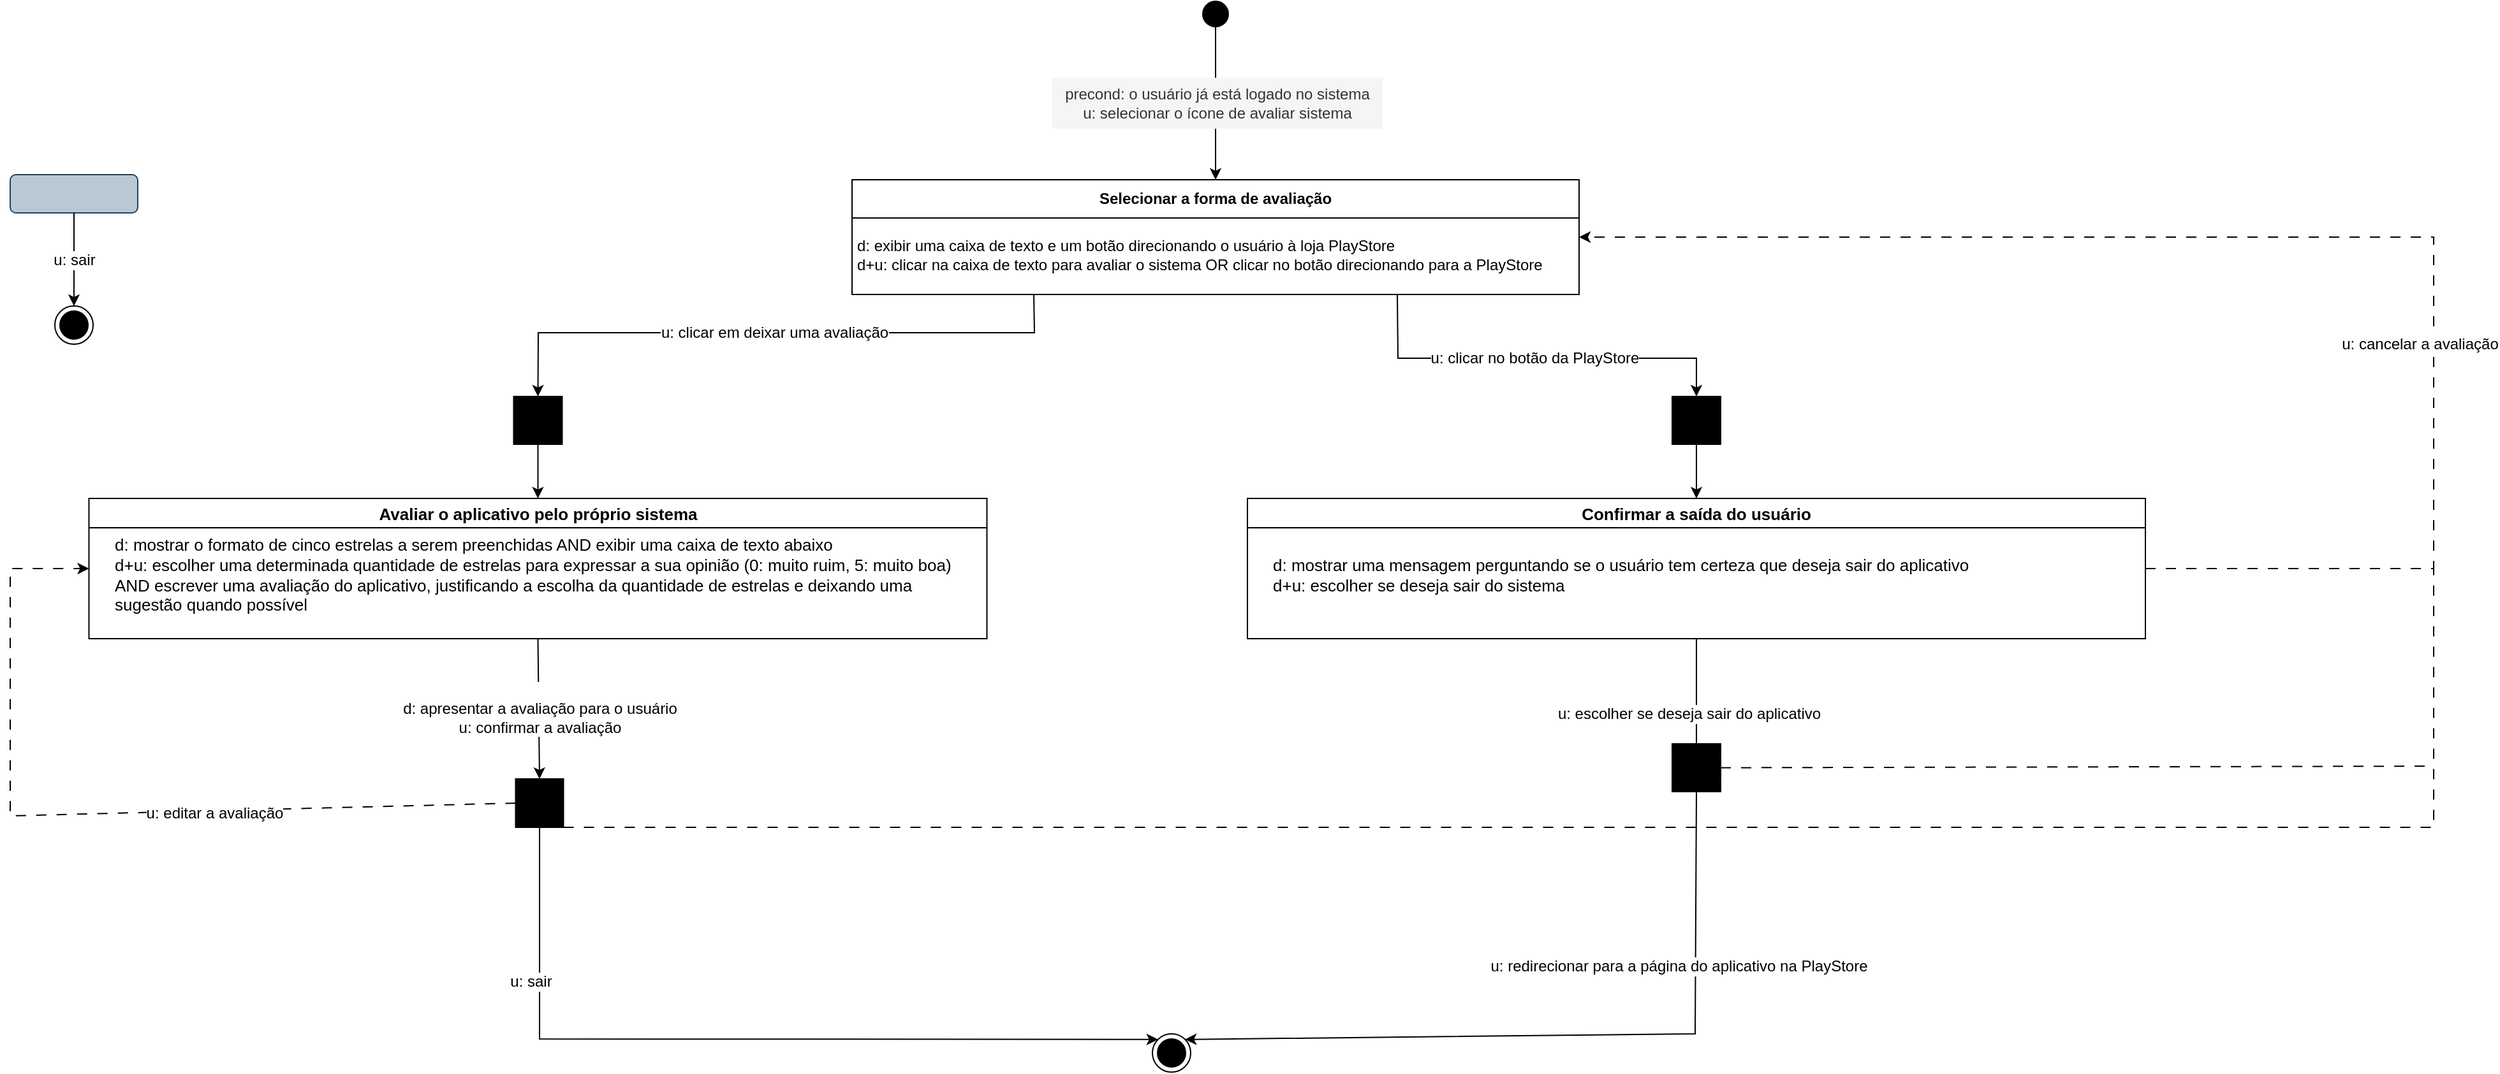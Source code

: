 <mxfile version="25.0.1">
  <diagram name="Página-1" id="4fPj8FKTWWKvgSlPfXeu">
    <mxGraphModel dx="582" dy="2244" grid="1" gridSize="10" guides="1" tooltips="1" connect="1" arrows="1" fold="1" page="1" pageScale="1" pageWidth="827" pageHeight="1169" math="0" shadow="0">
      <root>
        <mxCell id="0" />
        <mxCell id="1" parent="0" />
        <mxCell id="tzBEl5uezkZAkphJzdvv-1" value="&lt;span style=&quot;font-size: 13px;&quot;&gt;Avaliar o aplicativo pelo próprio sistema&lt;/span&gt;" style="swimlane;whiteSpace=wrap;html=1;" parent="1" vertex="1">
          <mxGeometry x="71.74" y="250" width="704" height="110" as="geometry" />
        </mxCell>
        <mxCell id="tzBEl5uezkZAkphJzdvv-2" value="&lt;div&gt;&lt;font style=&quot;font-size: 13px;&quot;&gt;d: mostrar o formato de cinco estrelas a serem preenchidas AND exibir uma caixa de texto abaixo&lt;/font&gt;&lt;/div&gt;&lt;font style=&quot;font-size: 13px;&quot;&gt;d+u: escolher uma determinada quantidade de estrelas para expressar a sua opinião (0: muito ruim, 5: muito boa)&lt;/font&gt;&lt;div&gt;&lt;font style=&quot;font-size: 13px;&quot;&gt;AND escrever uma avaliação do aplicativo, justificando a escolha da quantidade de estrelas e deixando uma&amp;nbsp;&lt;/font&gt;&lt;/div&gt;&lt;div&gt;&lt;font style=&quot;font-size: 13px;&quot;&gt;sugestão quando possível&lt;/font&gt;&lt;/div&gt;" style="text;html=1;align=left;verticalAlign=middle;resizable=0;points=[];autosize=1;strokeColor=none;fillColor=none;rotation=0;" parent="tzBEl5uezkZAkphJzdvv-1" vertex="1">
          <mxGeometry x="18" y="20" width="680" height="80" as="geometry" />
        </mxCell>
        <mxCell id="tzBEl5uezkZAkphJzdvv-5" value="" style="ellipse;whiteSpace=wrap;html=1;aspect=fixed;fillColor=#000000;" parent="1" vertex="1">
          <mxGeometry x="945" y="-140" width="20" height="20" as="geometry" />
        </mxCell>
        <mxCell id="tzBEl5uezkZAkphJzdvv-84" value="" style="whiteSpace=wrap;html=1;fontStyle=1;startSize=23;fillColor=#000000;direction=south;" parent="1" vertex="1">
          <mxGeometry x="406.25" y="470" width="37.5" height="38" as="geometry" />
        </mxCell>
        <mxCell id="tzBEl5uezkZAkphJzdvv-92" value="" style="endArrow=classic;html=1;rounded=0;exitX=0.5;exitY=1;exitDx=0;exitDy=0;entryX=0;entryY=0.5;entryDx=0;entryDy=0;" parent="1" source="tzBEl5uezkZAkphJzdvv-1" target="tzBEl5uezkZAkphJzdvv-84" edge="1">
          <mxGeometry relative="1" as="geometry">
            <mxPoint x="423.995" y="600" as="sourcePoint" />
            <mxPoint x="330" y="540" as="targetPoint" />
          </mxGeometry>
        </mxCell>
        <mxCell id="tzBEl5uezkZAkphJzdvv-93" value="&lt;div&gt;&lt;br&gt;&lt;/div&gt;&lt;div&gt;&lt;div&gt;d: apresentar a avaliação para o usuário&lt;/div&gt;u: confirmar a avaliação&lt;/div&gt;" style="edgeLabel;resizable=0;html=1;;align=center;verticalAlign=middle;fontSize=12;" parent="tzBEl5uezkZAkphJzdvv-92" connectable="0" vertex="1">
          <mxGeometry relative="1" as="geometry" />
        </mxCell>
        <mxCell id="tzBEl5uezkZAkphJzdvv-101" value="" style="ellipse;html=1;shape=endState;fillColor=#000000;strokeColor=#000000;" parent="1" vertex="1">
          <mxGeometry x="905.5" y="670" width="30" height="30" as="geometry" />
        </mxCell>
        <mxCell id="tzBEl5uezkZAkphJzdvv-102" value="" style="endArrow=classic;html=1;rounded=0;exitX=1;exitY=0.5;exitDx=0;exitDy=0;entryX=0;entryY=0;entryDx=0;entryDy=0;" parent="1" source="tzBEl5uezkZAkphJzdvv-84" target="tzBEl5uezkZAkphJzdvv-101" edge="1">
          <mxGeometry relative="1" as="geometry">
            <mxPoint x="420" y="790" as="sourcePoint" />
            <mxPoint x="520" y="790" as="targetPoint" />
            <Array as="points">
              <mxPoint x="425" y="674" />
            </Array>
          </mxGeometry>
        </mxCell>
        <mxCell id="tzBEl5uezkZAkphJzdvv-103" value="u: sair" style="edgeLabel;resizable=0;html=1;;align=center;verticalAlign=middle;fontSize=12;" parent="tzBEl5uezkZAkphJzdvv-102" connectable="0" vertex="1">
          <mxGeometry relative="1" as="geometry">
            <mxPoint x="-167" y="-45" as="offset" />
          </mxGeometry>
        </mxCell>
        <mxCell id="tzBEl5uezkZAkphJzdvv-104" value="" style="rounded=1;whiteSpace=wrap;html=1;fillColor=#bac8d3;strokeColor=#23445d;" parent="1" vertex="1">
          <mxGeometry x="10" y="-4" width="100" height="30" as="geometry" />
        </mxCell>
        <mxCell id="tzBEl5uezkZAkphJzdvv-108" value="" style="endArrow=classic;html=1;rounded=0;exitX=0.5;exitY=1;exitDx=0;exitDy=0;entryX=0.5;entryY=0;entryDx=0;entryDy=0;" parent="1" source="tzBEl5uezkZAkphJzdvv-104" target="tzBEl5uezkZAkphJzdvv-110" edge="1">
          <mxGeometry relative="1" as="geometry">
            <mxPoint x="70" y="230" as="sourcePoint" />
            <mxPoint x="112" y="240" as="targetPoint" />
          </mxGeometry>
        </mxCell>
        <mxCell id="tzBEl5uezkZAkphJzdvv-109" value="u: sair" style="edgeLabel;resizable=0;html=1;;align=center;verticalAlign=middle;fontSize=12;" parent="tzBEl5uezkZAkphJzdvv-108" connectable="0" vertex="1">
          <mxGeometry relative="1" as="geometry" />
        </mxCell>
        <mxCell id="tzBEl5uezkZAkphJzdvv-110" value="" style="ellipse;html=1;shape=endState;fillColor=#000000;strokeColor=#000000;" parent="1" vertex="1">
          <mxGeometry x="45.0" y="99" width="30" height="30" as="geometry" />
        </mxCell>
        <mxCell id="tzBEl5uezkZAkphJzdvv-112" value="" style="endArrow=classic;html=1;rounded=0;exitX=0.5;exitY=1;exitDx=0;exitDy=0;" parent="1" source="tzBEl5uezkZAkphJzdvv-5" target="tzBEl5uezkZAkphJzdvv-114" edge="1">
          <mxGeometry relative="1" as="geometry">
            <mxPoint x="410" y="70" as="sourcePoint" />
            <mxPoint x="424" y="-10" as="targetPoint" />
          </mxGeometry>
        </mxCell>
        <mxCell id="tzBEl5uezkZAkphJzdvv-114" value="Selecionar a forma de avaliação" style="swimlane;whiteSpace=wrap;html=1;startSize=30;" parent="1" vertex="1">
          <mxGeometry x="670" width="570" height="90" as="geometry" />
        </mxCell>
        <mxCell id="tzBEl5uezkZAkphJzdvv-119" value="d: exibir uma caixa de texto e um botão direcionando o usuário à loja PlayStore&lt;div&gt;d+u: clicar na caixa de texto para avaliar o sistema OR clicar no botão direcionando para a PlayStore&lt;/div&gt;" style="text;html=1;align=left;verticalAlign=middle;resizable=0;points=[];autosize=1;strokeColor=none;fillColor=none;" parent="tzBEl5uezkZAkphJzdvv-114" vertex="1">
          <mxGeometry x="1.5" y="39" width="560" height="40" as="geometry" />
        </mxCell>
        <mxCell id="tzBEl5uezkZAkphJzdvv-117" value="&lt;div style=&quot;&quot;&gt;precond: o usuário já está logado no sistema&lt;/div&gt;&lt;div style=&quot;&quot;&gt;&lt;span style=&quot;background-color: initial;&quot;&gt;u: selecionar o ícone de avaliar sistema&lt;/span&gt;&lt;/div&gt;" style="text;html=1;align=center;verticalAlign=middle;whiteSpace=wrap;rounded=0;fillColor=#f5f5f5;fontColor=#333333;strokeColor=none;" parent="1" vertex="1">
          <mxGeometry x="827" y="-80" width="259.01" height="40" as="geometry" />
        </mxCell>
        <mxCell id="tzBEl5uezkZAkphJzdvv-120" value="" style="endArrow=classic;html=1;rounded=0;entryX=0.5;entryY=0;entryDx=0;entryDy=0;exitX=0.25;exitY=1;exitDx=0;exitDy=0;" parent="1" source="tzBEl5uezkZAkphJzdvv-114" target="tzBEl5uezkZAkphJzdvv-124" edge="1">
          <mxGeometry relative="1" as="geometry">
            <mxPoint x="820" y="100" as="sourcePoint" />
            <mxPoint x="424" y="120" as="targetPoint" />
            <Array as="points">
              <mxPoint x="813" y="120" />
              <mxPoint x="424" y="120" />
            </Array>
          </mxGeometry>
        </mxCell>
        <mxCell id="tzBEl5uezkZAkphJzdvv-121" value="u: clicar em deixar uma avaliação" style="edgeLabel;resizable=0;html=1;;align=center;verticalAlign=middle;fontSize=12;" parent="tzBEl5uezkZAkphJzdvv-120" connectable="0" vertex="1">
          <mxGeometry relative="1" as="geometry" />
        </mxCell>
        <mxCell id="tzBEl5uezkZAkphJzdvv-124" value="" style="whiteSpace=wrap;html=1;fontStyle=1;startSize=23;fillColor=#000000;" parent="1" vertex="1">
          <mxGeometry x="404.74" y="170" width="38" height="37.5" as="geometry" />
        </mxCell>
        <mxCell id="tzBEl5uezkZAkphJzdvv-125" value="" style="edgeStyle=orthogonalEdgeStyle;rounded=0;orthogonalLoop=1;jettySize=auto;html=1;entryX=0.5;entryY=0;entryDx=0;entryDy=0;exitX=0.5;exitY=1;exitDx=0;exitDy=0;" parent="1" source="tzBEl5uezkZAkphJzdvv-124" target="tzBEl5uezkZAkphJzdvv-1" edge="1">
          <mxGeometry relative="1" as="geometry">
            <mxPoint x="461" y="168" as="sourcePoint" />
            <mxPoint x="460" y="220" as="targetPoint" />
          </mxGeometry>
        </mxCell>
        <mxCell id="tzBEl5uezkZAkphJzdvv-130" value="" style="endArrow=classic;html=1;rounded=0;dashed=1;dashPattern=8 8;exitX=1;exitY=0.5;exitDx=0;exitDy=0;entryX=1;entryY=0.5;entryDx=0;entryDy=0;" parent="1" source="xjnRb1O9tELXAYWkc7Dy-6" target="tzBEl5uezkZAkphJzdvv-114" edge="1">
          <mxGeometry relative="1" as="geometry">
            <mxPoint x="1776.5" y="420" as="sourcePoint" />
            <mxPoint x="1270" y="40" as="targetPoint" />
            <Array as="points">
              <mxPoint x="1910" y="305" />
              <mxPoint x="1910" y="45" />
            </Array>
          </mxGeometry>
        </mxCell>
        <mxCell id="tzBEl5uezkZAkphJzdvv-131" value="u: cancelar a avaliação" style="edgeLabel;resizable=0;html=1;;align=center;verticalAlign=middle;fontSize=12;" parent="tzBEl5uezkZAkphJzdvv-130" connectable="0" vertex="1">
          <mxGeometry relative="1" as="geometry">
            <mxPoint x="81" y="84" as="offset" />
          </mxGeometry>
        </mxCell>
        <mxCell id="TnPmGFaWkGhMJ78jl2mt-8" value="" style="endArrow=classic;html=1;rounded=0;dashed=1;dashPattern=8 8;entryX=0;entryY=0.5;entryDx=0;entryDy=0;exitX=0.5;exitY=1;exitDx=0;exitDy=0;" parent="1" source="tzBEl5uezkZAkphJzdvv-84" target="tzBEl5uezkZAkphJzdvv-1" edge="1">
          <mxGeometry relative="1" as="geometry">
            <mxPoint x="347.12" y="449" as="sourcePoint" />
            <mxPoint x="-227.13" y="330" as="targetPoint" />
            <Array as="points">
              <mxPoint x="10" y="499" />
              <mxPoint x="10" y="305" />
            </Array>
          </mxGeometry>
        </mxCell>
        <mxCell id="TnPmGFaWkGhMJ78jl2mt-9" value="u: editar a avaliação" style="edgeLabel;resizable=0;html=1;;align=center;verticalAlign=middle;fontSize=12;" parent="TnPmGFaWkGhMJ78jl2mt-8" connectable="0" vertex="1">
          <mxGeometry relative="1" as="geometry">
            <mxPoint x="89" as="offset" />
          </mxGeometry>
        </mxCell>
        <mxCell id="TnPmGFaWkGhMJ78jl2mt-12" value="" style="endArrow=none;html=1;rounded=0;exitX=1;exitY=0;exitDx=0;exitDy=0;dashed=1;dashPattern=8 8;" parent="1" source="tzBEl5uezkZAkphJzdvv-84" edge="1">
          <mxGeometry width="50" height="50" relative="1" as="geometry">
            <mxPoint x="470" y="490" as="sourcePoint" />
            <mxPoint x="1910" y="300" as="targetPoint" />
            <Array as="points">
              <mxPoint x="1910" y="508" />
            </Array>
          </mxGeometry>
        </mxCell>
        <mxCell id="xjnRb1O9tELXAYWkc7Dy-3" value="" style="endArrow=classic;html=1;rounded=0;entryX=0.5;entryY=0;entryDx=0;entryDy=0;exitX=0.75;exitY=1;exitDx=0;exitDy=0;" parent="1" source="tzBEl5uezkZAkphJzdvv-114" target="xjnRb1O9tELXAYWkc7Dy-5" edge="1">
          <mxGeometry relative="1" as="geometry">
            <mxPoint x="1000" y="110" as="sourcePoint" />
            <mxPoint x="1384" y="190" as="targetPoint" />
            <Array as="points">
              <mxPoint x="1098" y="140" />
              <mxPoint x="1332" y="140" />
            </Array>
          </mxGeometry>
        </mxCell>
        <mxCell id="xjnRb1O9tELXAYWkc7Dy-4" value="u: clicar no botão da PlayStore" style="edgeLabel;resizable=0;html=1;;align=center;verticalAlign=middle;fontSize=12;" parent="xjnRb1O9tELXAYWkc7Dy-3" connectable="0" vertex="1">
          <mxGeometry relative="1" as="geometry" />
        </mxCell>
        <mxCell id="xjnRb1O9tELXAYWkc7Dy-5" value="" style="whiteSpace=wrap;html=1;fontStyle=1;startSize=23;fillColor=#000000;" parent="1" vertex="1">
          <mxGeometry x="1313" y="170" width="38" height="37.5" as="geometry" />
        </mxCell>
        <mxCell id="xjnRb1O9tELXAYWkc7Dy-6" value="&lt;span style=&quot;font-size: 13px;&quot;&gt;Confirmar a saída do usuário&lt;/span&gt;" style="swimlane;whiteSpace=wrap;html=1;" parent="1" vertex="1">
          <mxGeometry x="980" y="250" width="704" height="110" as="geometry" />
        </mxCell>
        <mxCell id="xjnRb1O9tELXAYWkc7Dy-7" value="&lt;div&gt;&lt;font style=&quot;font-size: 13px;&quot;&gt;d: mostrar uma mensagem perguntando se o usuário tem certeza que deseja sair do aplicativo&lt;/font&gt;&lt;/div&gt;&lt;font style=&quot;font-size: 13px;&quot;&gt;d+u: escolher se deseja sair do sistema&lt;/font&gt;" style="text;html=1;align=left;verticalAlign=middle;resizable=0;points=[];autosize=1;strokeColor=none;fillColor=none;rotation=0;" parent="xjnRb1O9tELXAYWkc7Dy-6" vertex="1">
          <mxGeometry x="18" y="40" width="570" height="40" as="geometry" />
        </mxCell>
        <mxCell id="xjnRb1O9tELXAYWkc7Dy-9" value="" style="endArrow=classic;html=1;rounded=0;exitX=0.5;exitY=1;exitDx=0;exitDy=0;entryX=0.5;entryY=0;entryDx=0;entryDy=0;" parent="1" source="xjnRb1O9tELXAYWkc7Dy-6" target="xjnRb1O9tELXAYWkc7Dy-15" edge="1">
          <mxGeometry relative="1" as="geometry">
            <mxPoint x="1350.0" y="398" as="sourcePoint" />
            <mxPoint x="1332" y="480" as="targetPoint" />
            <Array as="points">
              <mxPoint x="1332" y="460" />
            </Array>
          </mxGeometry>
        </mxCell>
        <mxCell id="xjnRb1O9tELXAYWkc7Dy-10" value="u: escolher se deseja sair do aplicativo" style="edgeLabel;resizable=0;html=1;;align=center;verticalAlign=middle;fontSize=12;" parent="xjnRb1O9tELXAYWkc7Dy-9" connectable="0" vertex="1">
          <mxGeometry relative="1" as="geometry">
            <mxPoint x="-6" as="offset" />
          </mxGeometry>
        </mxCell>
        <mxCell id="xjnRb1O9tELXAYWkc7Dy-14" value="" style="endArrow=classic;html=1;rounded=0;exitX=0.5;exitY=1;exitDx=0;exitDy=0;entryX=0.5;entryY=0;entryDx=0;entryDy=0;" parent="1" source="xjnRb1O9tELXAYWkc7Dy-5" target="xjnRb1O9tELXAYWkc7Dy-6" edge="1">
          <mxGeometry width="50" height="50" relative="1" as="geometry">
            <mxPoint x="1070" y="240" as="sourcePoint" />
            <mxPoint x="1120" y="190" as="targetPoint" />
          </mxGeometry>
        </mxCell>
        <mxCell id="xjnRb1O9tELXAYWkc7Dy-15" value="" style="whiteSpace=wrap;html=1;fontStyle=1;startSize=23;fillColor=#000000;" parent="1" vertex="1">
          <mxGeometry x="1313" y="442.5" width="38" height="37.5" as="geometry" />
        </mxCell>
        <mxCell id="xjnRb1O9tELXAYWkc7Dy-17" value="" style="endArrow=classic;html=1;rounded=0;exitX=0.5;exitY=1;exitDx=0;exitDy=0;entryX=1;entryY=0;entryDx=0;entryDy=0;" parent="1" source="xjnRb1O9tELXAYWkc7Dy-15" target="tzBEl5uezkZAkphJzdvv-101" edge="1">
          <mxGeometry relative="1" as="geometry">
            <mxPoint x="1331.47" y="530" as="sourcePoint" />
            <mxPoint x="970" y="650" as="targetPoint" />
            <Array as="points">
              <mxPoint x="1331" y="670" />
            </Array>
          </mxGeometry>
        </mxCell>
        <mxCell id="xjnRb1O9tELXAYWkc7Dy-18" value="u: redirecionar para a página do aplicativo na PlayStore" style="edgeLabel;resizable=0;html=1;;align=center;verticalAlign=middle;fontSize=12;" parent="xjnRb1O9tELXAYWkc7Dy-17" connectable="0" vertex="1">
          <mxGeometry relative="1" as="geometry">
            <mxPoint x="92" y="-54" as="offset" />
          </mxGeometry>
        </mxCell>
        <mxCell id="xjnRb1O9tELXAYWkc7Dy-20" value="" style="endArrow=none;html=1;rounded=0;exitX=1;exitY=0.5;exitDx=0;exitDy=0;dashed=1;dashPattern=8 8;" parent="1" source="xjnRb1O9tELXAYWkc7Dy-15" edge="1">
          <mxGeometry width="50" height="50" relative="1" as="geometry">
            <mxPoint x="1490" y="280" as="sourcePoint" />
            <mxPoint x="1910" y="460" as="targetPoint" />
          </mxGeometry>
        </mxCell>
      </root>
    </mxGraphModel>
  </diagram>
</mxfile>
